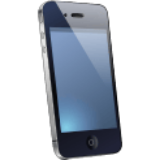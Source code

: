 <mxfile version="14.9.6" type="github">
  <diagram id="BxVO-csCPTUL5JLBTUse" name="Page-1">
    <mxGraphModel dx="2066" dy="1131" grid="1" gridSize="10" guides="1" tooltips="1" connect="1" arrows="1" fold="1" page="1" pageScale="1" pageWidth="1100" pageHeight="850" math="0" shadow="0">
      <root>
        <mxCell id="0" />
        <mxCell id="1" parent="0" />
        <mxCell id="cX71BcSIp_s0DRQYkB6U-1" value="" style="image;html=1;image=img/lib/clip_art/telecommunication/iPhone_128x128.png" vertex="1" parent="1">
          <mxGeometry x="30" y="345" width="80" height="80" as="geometry" />
        </mxCell>
      </root>
    </mxGraphModel>
  </diagram>
</mxfile>
